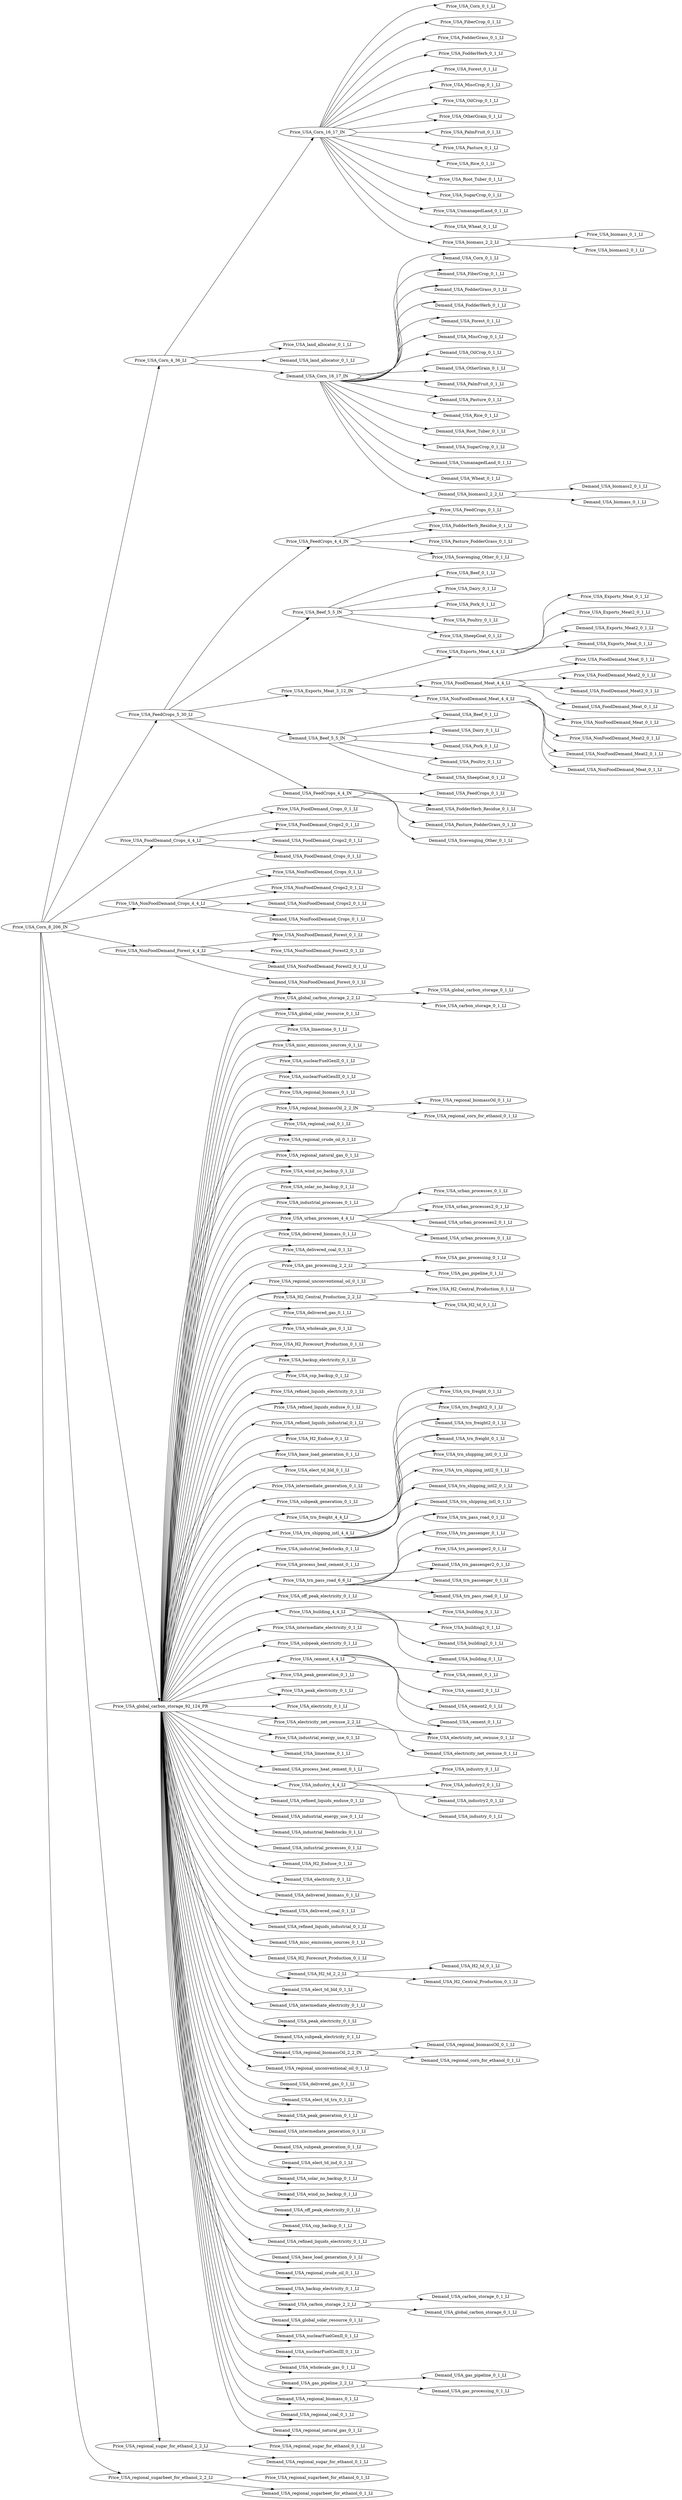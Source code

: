 digraph ClanTree {
rankdir=LR
Price_USA_Corn_8_206_IN -> Price_USA_Corn_4_36_LI;
Price_USA_Corn_4_36_LI -> Price_USA_Corn_16_17_IN;
Price_USA_Corn_16_17_IN -> Price_USA_Corn_0_1_LI;
Price_USA_Corn_16_17_IN -> Price_USA_FiberCrop_0_1_LI;
Price_USA_Corn_16_17_IN -> Price_USA_FodderGrass_0_1_LI;
Price_USA_Corn_16_17_IN -> Price_USA_FodderHerb_0_1_LI;
Price_USA_Corn_16_17_IN -> Price_USA_Forest_0_1_LI;
Price_USA_Corn_16_17_IN -> Price_USA_MiscCrop_0_1_LI;
Price_USA_Corn_16_17_IN -> Price_USA_OilCrop_0_1_LI;
Price_USA_Corn_16_17_IN -> Price_USA_OtherGrain_0_1_LI;
Price_USA_Corn_16_17_IN -> Price_USA_PalmFruit_0_1_LI;
Price_USA_Corn_16_17_IN -> Price_USA_Pasture_0_1_LI;
Price_USA_Corn_16_17_IN -> Price_USA_Rice_0_1_LI;
Price_USA_Corn_16_17_IN -> Price_USA_Root_Tuber_0_1_LI;
Price_USA_Corn_16_17_IN -> Price_USA_SugarCrop_0_1_LI;
Price_USA_Corn_16_17_IN -> Price_USA_UnmanagedLand_0_1_LI;
Price_USA_Corn_16_17_IN -> Price_USA_Wheat_0_1_LI;
Price_USA_Corn_16_17_IN -> Price_USA_biomass_2_2_LI;
Price_USA_biomass_2_2_LI -> Price_USA_biomass_0_1_LI;
Price_USA_biomass_2_2_LI -> Price_USA_biomass2_0_1_LI;
Price_USA_Corn_4_36_LI -> Price_USA_land_allocator_0_1_LI;
Price_USA_Corn_4_36_LI -> Demand_USA_land_allocator_0_1_LI;
Price_USA_Corn_4_36_LI -> Demand_USA_Corn_16_17_IN;
Demand_USA_Corn_16_17_IN -> Demand_USA_Corn_0_1_LI;
Demand_USA_Corn_16_17_IN -> Demand_USA_FiberCrop_0_1_LI;
Demand_USA_Corn_16_17_IN -> Demand_USA_FodderGrass_0_1_LI;
Demand_USA_Corn_16_17_IN -> Demand_USA_FodderHerb_0_1_LI;
Demand_USA_Corn_16_17_IN -> Demand_USA_Forest_0_1_LI;
Demand_USA_Corn_16_17_IN -> Demand_USA_MiscCrop_0_1_LI;
Demand_USA_Corn_16_17_IN -> Demand_USA_OilCrop_0_1_LI;
Demand_USA_Corn_16_17_IN -> Demand_USA_OtherGrain_0_1_LI;
Demand_USA_Corn_16_17_IN -> Demand_USA_PalmFruit_0_1_LI;
Demand_USA_Corn_16_17_IN -> Demand_USA_Pasture_0_1_LI;
Demand_USA_Corn_16_17_IN -> Demand_USA_Rice_0_1_LI;
Demand_USA_Corn_16_17_IN -> Demand_USA_Root_Tuber_0_1_LI;
Demand_USA_Corn_16_17_IN -> Demand_USA_SugarCrop_0_1_LI;
Demand_USA_Corn_16_17_IN -> Demand_USA_UnmanagedLand_0_1_LI;
Demand_USA_Corn_16_17_IN -> Demand_USA_Wheat_0_1_LI;
Demand_USA_Corn_16_17_IN -> Demand_USA_biomass2_2_2_LI;
Demand_USA_biomass2_2_2_LI -> Demand_USA_biomass2_0_1_LI;
Demand_USA_biomass2_2_2_LI -> Demand_USA_biomass_0_1_LI;
Price_USA_Corn_8_206_IN -> Price_USA_FeedCrops_5_30_LI;
Price_USA_FeedCrops_5_30_LI -> Price_USA_FeedCrops_4_4_IN;
Price_USA_FeedCrops_4_4_IN -> Price_USA_FeedCrops_0_1_LI;
Price_USA_FeedCrops_4_4_IN -> Price_USA_FodderHerb_Residue_0_1_LI;
Price_USA_FeedCrops_4_4_IN -> Price_USA_Pasture_FodderGrass_0_1_LI;
Price_USA_FeedCrops_4_4_IN -> Price_USA_Scavenging_Other_0_1_LI;
Price_USA_FeedCrops_5_30_LI -> Price_USA_Beef_5_5_IN;
Price_USA_Beef_5_5_IN -> Price_USA_Beef_0_1_LI;
Price_USA_Beef_5_5_IN -> Price_USA_Dairy_0_1_LI;
Price_USA_Beef_5_5_IN -> Price_USA_Pork_0_1_LI;
Price_USA_Beef_5_5_IN -> Price_USA_Poultry_0_1_LI;
Price_USA_Beef_5_5_IN -> Price_USA_SheepGoat_0_1_LI;
Price_USA_FeedCrops_5_30_LI -> Price_USA_Exports_Meat_3_12_IN;
Price_USA_Exports_Meat_3_12_IN -> Price_USA_Exports_Meat_4_4_LI;
Price_USA_Exports_Meat_4_4_LI -> Price_USA_Exports_Meat_0_1_LI;
Price_USA_Exports_Meat_4_4_LI -> Price_USA_Exports_Meat2_0_1_LI;
Price_USA_Exports_Meat_4_4_LI -> Demand_USA_Exports_Meat2_0_1_LI;
Price_USA_Exports_Meat_4_4_LI -> Demand_USA_Exports_Meat_0_1_LI;
Price_USA_Exports_Meat_3_12_IN -> Price_USA_FoodDemand_Meat_4_4_LI;
Price_USA_FoodDemand_Meat_4_4_LI -> Price_USA_FoodDemand_Meat_0_1_LI;
Price_USA_FoodDemand_Meat_4_4_LI -> Price_USA_FoodDemand_Meat2_0_1_LI;
Price_USA_FoodDemand_Meat_4_4_LI -> Demand_USA_FoodDemand_Meat2_0_1_LI;
Price_USA_FoodDemand_Meat_4_4_LI -> Demand_USA_FoodDemand_Meat_0_1_LI;
Price_USA_Exports_Meat_3_12_IN -> Price_USA_NonFoodDemand_Meat_4_4_LI;
Price_USA_NonFoodDemand_Meat_4_4_LI -> Price_USA_NonFoodDemand_Meat_0_1_LI;
Price_USA_NonFoodDemand_Meat_4_4_LI -> Price_USA_NonFoodDemand_Meat2_0_1_LI;
Price_USA_NonFoodDemand_Meat_4_4_LI -> Demand_USA_NonFoodDemand_Meat2_0_1_LI;
Price_USA_NonFoodDemand_Meat_4_4_LI -> Demand_USA_NonFoodDemand_Meat_0_1_LI;
Price_USA_FeedCrops_5_30_LI -> Demand_USA_Beef_5_5_IN;
Demand_USA_Beef_5_5_IN -> Demand_USA_Beef_0_1_LI;
Demand_USA_Beef_5_5_IN -> Demand_USA_Dairy_0_1_LI;
Demand_USA_Beef_5_5_IN -> Demand_USA_Pork_0_1_LI;
Demand_USA_Beef_5_5_IN -> Demand_USA_Poultry_0_1_LI;
Demand_USA_Beef_5_5_IN -> Demand_USA_SheepGoat_0_1_LI;
Price_USA_FeedCrops_5_30_LI -> Demand_USA_FeedCrops_4_4_IN;
Demand_USA_FeedCrops_4_4_IN -> Demand_USA_FeedCrops_0_1_LI;
Demand_USA_FeedCrops_4_4_IN -> Demand_USA_FodderHerb_Residue_0_1_LI;
Demand_USA_FeedCrops_4_4_IN -> Demand_USA_Pasture_FodderGrass_0_1_LI;
Demand_USA_FeedCrops_4_4_IN -> Demand_USA_Scavenging_Other_0_1_LI;
Price_USA_Corn_8_206_IN -> Price_USA_FoodDemand_Crops_4_4_LI;
Price_USA_FoodDemand_Crops_4_4_LI -> Price_USA_FoodDemand_Crops_0_1_LI;
Price_USA_FoodDemand_Crops_4_4_LI -> Price_USA_FoodDemand_Crops2_0_1_LI;
Price_USA_FoodDemand_Crops_4_4_LI -> Demand_USA_FoodDemand_Crops2_0_1_LI;
Price_USA_FoodDemand_Crops_4_4_LI -> Demand_USA_FoodDemand_Crops_0_1_LI;
Price_USA_Corn_8_206_IN -> Price_USA_NonFoodDemand_Crops_4_4_LI;
Price_USA_NonFoodDemand_Crops_4_4_LI -> Price_USA_NonFoodDemand_Crops_0_1_LI;
Price_USA_NonFoodDemand_Crops_4_4_LI -> Price_USA_NonFoodDemand_Crops2_0_1_LI;
Price_USA_NonFoodDemand_Crops_4_4_LI -> Demand_USA_NonFoodDemand_Crops2_0_1_LI;
Price_USA_NonFoodDemand_Crops_4_4_LI -> Demand_USA_NonFoodDemand_Crops_0_1_LI;
Price_USA_Corn_8_206_IN -> Price_USA_NonFoodDemand_Forest_4_4_LI;
Price_USA_NonFoodDemand_Forest_4_4_LI -> Price_USA_NonFoodDemand_Forest_0_1_LI;
Price_USA_NonFoodDemand_Forest_4_4_LI -> Price_USA_NonFoodDemand_Forest2_0_1_LI;
Price_USA_NonFoodDemand_Forest_4_4_LI -> Demand_USA_NonFoodDemand_Forest2_0_1_LI;
Price_USA_NonFoodDemand_Forest_4_4_LI -> Demand_USA_NonFoodDemand_Forest_0_1_LI;
Price_USA_Corn_8_206_IN -> Price_USA_global_carbon_storage_92_124_PR;
Price_USA_global_carbon_storage_92_124_PR -> Price_USA_global_carbon_storage_2_2_LI;
Price_USA_global_carbon_storage_2_2_LI -> Price_USA_global_carbon_storage_0_1_LI;
Price_USA_global_carbon_storage_2_2_LI -> Price_USA_carbon_storage_0_1_LI;
Price_USA_global_carbon_storage_92_124_PR -> Price_USA_global_solar_resource_0_1_LI;
Price_USA_global_carbon_storage_92_124_PR -> Price_USA_limestone_0_1_LI;
Price_USA_global_carbon_storage_92_124_PR -> Price_USA_misc_emissions_sources_0_1_LI;
Price_USA_global_carbon_storage_92_124_PR -> Price_USA_nuclearFuelGenII_0_1_LI;
Price_USA_global_carbon_storage_92_124_PR -> Price_USA_nuclearFuelGenIII_0_1_LI;
Price_USA_global_carbon_storage_92_124_PR -> Price_USA_regional_biomass_0_1_LI;
Price_USA_global_carbon_storage_92_124_PR -> Price_USA_regional_biomassOil_2_2_IN;
Price_USA_regional_biomassOil_2_2_IN -> Price_USA_regional_biomassOil_0_1_LI;
Price_USA_regional_biomassOil_2_2_IN -> Price_USA_regional_corn_for_ethanol_0_1_LI;
Price_USA_global_carbon_storage_92_124_PR -> Price_USA_regional_coal_0_1_LI;
Price_USA_global_carbon_storage_92_124_PR -> Price_USA_regional_crude_oil_0_1_LI;
Price_USA_global_carbon_storage_92_124_PR -> Price_USA_regional_natural_gas_0_1_LI;
Price_USA_global_carbon_storage_92_124_PR -> Price_USA_wind_no_backup_0_1_LI;
Price_USA_global_carbon_storage_92_124_PR -> Price_USA_solar_no_backup_0_1_LI;
Price_USA_global_carbon_storage_92_124_PR -> Price_USA_industrial_processes_0_1_LI;
Price_USA_global_carbon_storage_92_124_PR -> Price_USA_urban_processes_4_4_LI;
Price_USA_urban_processes_4_4_LI -> Price_USA_urban_processes_0_1_LI;
Price_USA_urban_processes_4_4_LI -> Price_USA_urban_processes2_0_1_LI;
Price_USA_urban_processes_4_4_LI -> Demand_USA_urban_processes2_0_1_LI;
Price_USA_urban_processes_4_4_LI -> Demand_USA_urban_processes_0_1_LI;
Price_USA_global_carbon_storage_92_124_PR -> Price_USA_delivered_biomass_0_1_LI;
Price_USA_global_carbon_storage_92_124_PR -> Price_USA_delivered_coal_0_1_LI;
Price_USA_global_carbon_storage_92_124_PR -> Price_USA_gas_processing_2_2_LI;
Price_USA_gas_processing_2_2_LI -> Price_USA_gas_processing_0_1_LI;
Price_USA_gas_processing_2_2_LI -> Price_USA_gas_pipeline_0_1_LI;
Price_USA_global_carbon_storage_92_124_PR -> Price_USA_regional_unconventional_oil_0_1_LI;
Price_USA_global_carbon_storage_92_124_PR -> Price_USA_H2_Central_Production_2_2_LI;
Price_USA_H2_Central_Production_2_2_LI -> Price_USA_H2_Central_Production_0_1_LI;
Price_USA_H2_Central_Production_2_2_LI -> Price_USA_H2_td_0_1_LI;
Price_USA_global_carbon_storage_92_124_PR -> Price_USA_delivered_gas_0_1_LI;
Price_USA_global_carbon_storage_92_124_PR -> Price_USA_wholesale_gas_0_1_LI;
Price_USA_global_carbon_storage_92_124_PR -> Price_USA_H2_Forecourt_Production_0_1_LI;
Price_USA_global_carbon_storage_92_124_PR -> Price_USA_backup_electricity_0_1_LI;
Price_USA_global_carbon_storage_92_124_PR -> Price_USA_csp_backup_0_1_LI;
Price_USA_global_carbon_storage_92_124_PR -> Price_USA_refined_liquids_electricity_0_1_LI;
Price_USA_global_carbon_storage_92_124_PR -> Price_USA_refined_liquids_enduse_0_1_LI;
Price_USA_global_carbon_storage_92_124_PR -> Price_USA_refined_liquids_industrial_0_1_LI;
Price_USA_global_carbon_storage_92_124_PR -> Price_USA_H2_Enduse_0_1_LI;
Price_USA_global_carbon_storage_92_124_PR -> Price_USA_base_load_generation_0_1_LI;
Price_USA_global_carbon_storage_92_124_PR -> Price_USA_elect_td_bld_0_1_LI;
Price_USA_global_carbon_storage_92_124_PR -> Price_USA_intermediate_generation_0_1_LI;
Price_USA_global_carbon_storage_92_124_PR -> Price_USA_subpeak_generation_0_1_LI;
Price_USA_global_carbon_storage_92_124_PR -> Price_USA_trn_freight_4_4_LI;
Price_USA_trn_freight_4_4_LI -> Price_USA_trn_freight_0_1_LI;
Price_USA_trn_freight_4_4_LI -> Price_USA_trn_freight2_0_1_LI;
Price_USA_trn_freight_4_4_LI -> Demand_USA_trn_freight2_0_1_LI;
Price_USA_trn_freight_4_4_LI -> Demand_USA_trn_freight_0_1_LI;
Price_USA_global_carbon_storage_92_124_PR -> Price_USA_trn_shipping_intl_4_4_LI;
Price_USA_trn_shipping_intl_4_4_LI -> Price_USA_trn_shipping_intl_0_1_LI;
Price_USA_trn_shipping_intl_4_4_LI -> Price_USA_trn_shipping_intl2_0_1_LI;
Price_USA_trn_shipping_intl_4_4_LI -> Demand_USA_trn_shipping_intl2_0_1_LI;
Price_USA_trn_shipping_intl_4_4_LI -> Demand_USA_trn_shipping_intl_0_1_LI;
Price_USA_global_carbon_storage_92_124_PR -> Price_USA_industrial_feedstocks_0_1_LI;
Price_USA_global_carbon_storage_92_124_PR -> Price_USA_process_heat_cement_0_1_LI;
Price_USA_global_carbon_storage_92_124_PR -> Price_USA_trn_pass_road_6_6_LI;
Price_USA_trn_pass_road_6_6_LI -> Price_USA_trn_pass_road_0_1_LI;
Price_USA_trn_pass_road_6_6_LI -> Price_USA_trn_passenger_0_1_LI;
Price_USA_trn_pass_road_6_6_LI -> Price_USA_trn_passenger2_0_1_LI;
Price_USA_trn_pass_road_6_6_LI -> Demand_USA_trn_passenger2_0_1_LI;
Price_USA_trn_pass_road_6_6_LI -> Demand_USA_trn_passenger_0_1_LI;
Price_USA_trn_pass_road_6_6_LI -> Demand_USA_trn_pass_road_0_1_LI;
Price_USA_global_carbon_storage_92_124_PR -> Price_USA_off_peak_electricity_0_1_LI;
Price_USA_global_carbon_storage_92_124_PR -> Price_USA_building_4_4_LI;
Price_USA_building_4_4_LI -> Price_USA_building_0_1_LI;
Price_USA_building_4_4_LI -> Price_USA_building2_0_1_LI;
Price_USA_building_4_4_LI -> Demand_USA_building2_0_1_LI;
Price_USA_building_4_4_LI -> Demand_USA_building_0_1_LI;
Price_USA_global_carbon_storage_92_124_PR -> Price_USA_intermediate_electricity_0_1_LI;
Price_USA_global_carbon_storage_92_124_PR -> Price_USA_subpeak_electricity_0_1_LI;
Price_USA_global_carbon_storage_92_124_PR -> Price_USA_cement_4_4_LI;
Price_USA_cement_4_4_LI -> Price_USA_cement_0_1_LI;
Price_USA_cement_4_4_LI -> Price_USA_cement2_0_1_LI;
Price_USA_cement_4_4_LI -> Demand_USA_cement2_0_1_LI;
Price_USA_cement_4_4_LI -> Demand_USA_cement_0_1_LI;
Price_USA_global_carbon_storage_92_124_PR -> Price_USA_peak_generation_0_1_LI;
Price_USA_global_carbon_storage_92_124_PR -> Price_USA_peak_electricity_0_1_LI;
Price_USA_global_carbon_storage_92_124_PR -> Price_USA_electricity_0_1_LI;
Price_USA_global_carbon_storage_92_124_PR -> Price_USA_electricity_net_ownuse_2_2_LI;
Price_USA_electricity_net_ownuse_2_2_LI -> Price_USA_electricity_net_ownuse_0_1_LI;
Price_USA_electricity_net_ownuse_2_2_LI -> Demand_USA_electricity_net_ownuse_0_1_LI;
Price_USA_global_carbon_storage_92_124_PR -> Price_USA_industrial_energy_use_0_1_LI;
Price_USA_global_carbon_storage_92_124_PR -> Demand_USA_limestone_0_1_LI;
Price_USA_global_carbon_storage_92_124_PR -> Demand_USA_process_heat_cement_0_1_LI;
Price_USA_global_carbon_storage_92_124_PR -> Price_USA_industry_4_4_LI;
Price_USA_industry_4_4_LI -> Price_USA_industry_0_1_LI;
Price_USA_industry_4_4_LI -> Price_USA_industry2_0_1_LI;
Price_USA_industry_4_4_LI -> Demand_USA_industry2_0_1_LI;
Price_USA_industry_4_4_LI -> Demand_USA_industry_0_1_LI;
Price_USA_global_carbon_storage_92_124_PR -> Demand_USA_refined_liquids_enduse_0_1_LI;
Price_USA_global_carbon_storage_92_124_PR -> Demand_USA_industrial_energy_use_0_1_LI;
Price_USA_global_carbon_storage_92_124_PR -> Demand_USA_industrial_feedstocks_0_1_LI;
Price_USA_global_carbon_storage_92_124_PR -> Demand_USA_industrial_processes_0_1_LI;
Price_USA_global_carbon_storage_92_124_PR -> Demand_USA_H2_Enduse_0_1_LI;
Price_USA_global_carbon_storage_92_124_PR -> Demand_USA_electricity_0_1_LI;
Price_USA_global_carbon_storage_92_124_PR -> Demand_USA_delivered_biomass_0_1_LI;
Price_USA_global_carbon_storage_92_124_PR -> Demand_USA_delivered_coal_0_1_LI;
Price_USA_global_carbon_storage_92_124_PR -> Demand_USA_refined_liquids_industrial_0_1_LI;
Price_USA_global_carbon_storage_92_124_PR -> Demand_USA_misc_emissions_sources_0_1_LI;
Price_USA_global_carbon_storage_92_124_PR -> Demand_USA_H2_Forecourt_Production_0_1_LI;
Price_USA_global_carbon_storage_92_124_PR -> Demand_USA_H2_td_2_2_LI;
Demand_USA_H2_td_2_2_LI -> Demand_USA_H2_td_0_1_LI;
Demand_USA_H2_td_2_2_LI -> Demand_USA_H2_Central_Production_0_1_LI;
Price_USA_global_carbon_storage_92_124_PR -> Demand_USA_elect_td_bld_0_1_LI;
Price_USA_global_carbon_storage_92_124_PR -> Demand_USA_intermediate_electricity_0_1_LI;
Price_USA_global_carbon_storage_92_124_PR -> Demand_USA_peak_electricity_0_1_LI;
Price_USA_global_carbon_storage_92_124_PR -> Demand_USA_subpeak_electricity_0_1_LI;
Price_USA_global_carbon_storage_92_124_PR -> Demand_USA_regional_biomassOil_2_2_IN;
Demand_USA_regional_biomassOil_2_2_IN -> Demand_USA_regional_biomassOil_0_1_LI;
Demand_USA_regional_biomassOil_2_2_IN -> Demand_USA_regional_corn_for_ethanol_0_1_LI;
Price_USA_global_carbon_storage_92_124_PR -> Demand_USA_regional_unconventional_oil_0_1_LI;
Price_USA_global_carbon_storage_92_124_PR -> Demand_USA_delivered_gas_0_1_LI;
Price_USA_global_carbon_storage_92_124_PR -> Demand_USA_elect_td_trn_0_1_LI;
Price_USA_global_carbon_storage_92_124_PR -> Demand_USA_peak_generation_0_1_LI;
Price_USA_global_carbon_storage_92_124_PR -> Demand_USA_intermediate_generation_0_1_LI;
Price_USA_global_carbon_storage_92_124_PR -> Demand_USA_subpeak_generation_0_1_LI;
Price_USA_global_carbon_storage_92_124_PR -> Demand_USA_elect_td_ind_0_1_LI;
Price_USA_global_carbon_storage_92_124_PR -> Demand_USA_solar_no_backup_0_1_LI;
Price_USA_global_carbon_storage_92_124_PR -> Demand_USA_wind_no_backup_0_1_LI;
Price_USA_global_carbon_storage_92_124_PR -> Demand_USA_off_peak_electricity_0_1_LI;
Price_USA_global_carbon_storage_92_124_PR -> Demand_USA_csp_backup_0_1_LI;
Price_USA_global_carbon_storage_92_124_PR -> Demand_USA_refined_liquids_electricity_0_1_LI;
Price_USA_global_carbon_storage_92_124_PR -> Demand_USA_base_load_generation_0_1_LI;
Price_USA_global_carbon_storage_92_124_PR -> Demand_USA_regional_crude_oil_0_1_LI;
Price_USA_global_carbon_storage_92_124_PR -> Demand_USA_backup_electricity_0_1_LI;
Price_USA_global_carbon_storage_92_124_PR -> Demand_USA_carbon_storage_2_2_LI;
Demand_USA_carbon_storage_2_2_LI -> Demand_USA_carbon_storage_0_1_LI;
Demand_USA_carbon_storage_2_2_LI -> Demand_USA_global_carbon_storage_0_1_LI;
Price_USA_global_carbon_storage_92_124_PR -> Demand_USA_global_solar_resource_0_1_LI;
Price_USA_global_carbon_storage_92_124_PR -> Demand_USA_nuclearFuelGenII_0_1_LI;
Price_USA_global_carbon_storage_92_124_PR -> Demand_USA_nuclearFuelGenIII_0_1_LI;
Price_USA_global_carbon_storage_92_124_PR -> Demand_USA_wholesale_gas_0_1_LI;
Price_USA_global_carbon_storage_92_124_PR -> Demand_USA_gas_pipeline_2_2_LI;
Demand_USA_gas_pipeline_2_2_LI -> Demand_USA_gas_pipeline_0_1_LI;
Demand_USA_gas_pipeline_2_2_LI -> Demand_USA_gas_processing_0_1_LI;
Price_USA_global_carbon_storage_92_124_PR -> Demand_USA_regional_biomass_0_1_LI;
Price_USA_global_carbon_storage_92_124_PR -> Demand_USA_regional_coal_0_1_LI;
Price_USA_global_carbon_storage_92_124_PR -> Demand_USA_regional_natural_gas_0_1_LI;
Price_USA_Corn_8_206_IN -> Price_USA_regional_sugar_for_ethanol_2_2_LI;
Price_USA_regional_sugar_for_ethanol_2_2_LI -> Price_USA_regional_sugar_for_ethanol_0_1_LI;
Price_USA_regional_sugar_for_ethanol_2_2_LI -> Demand_USA_regional_sugar_for_ethanol_0_1_LI;
Price_USA_Corn_8_206_IN -> Price_USA_regional_sugarbeet_for_ethanol_2_2_LI;
Price_USA_regional_sugarbeet_for_ethanol_2_2_LI -> Price_USA_regional_sugarbeet_for_ethanol_0_1_LI;
Price_USA_regional_sugarbeet_for_ethanol_2_2_LI -> Demand_USA_regional_sugarbeet_for_ethanol_0_1_LI;
}
